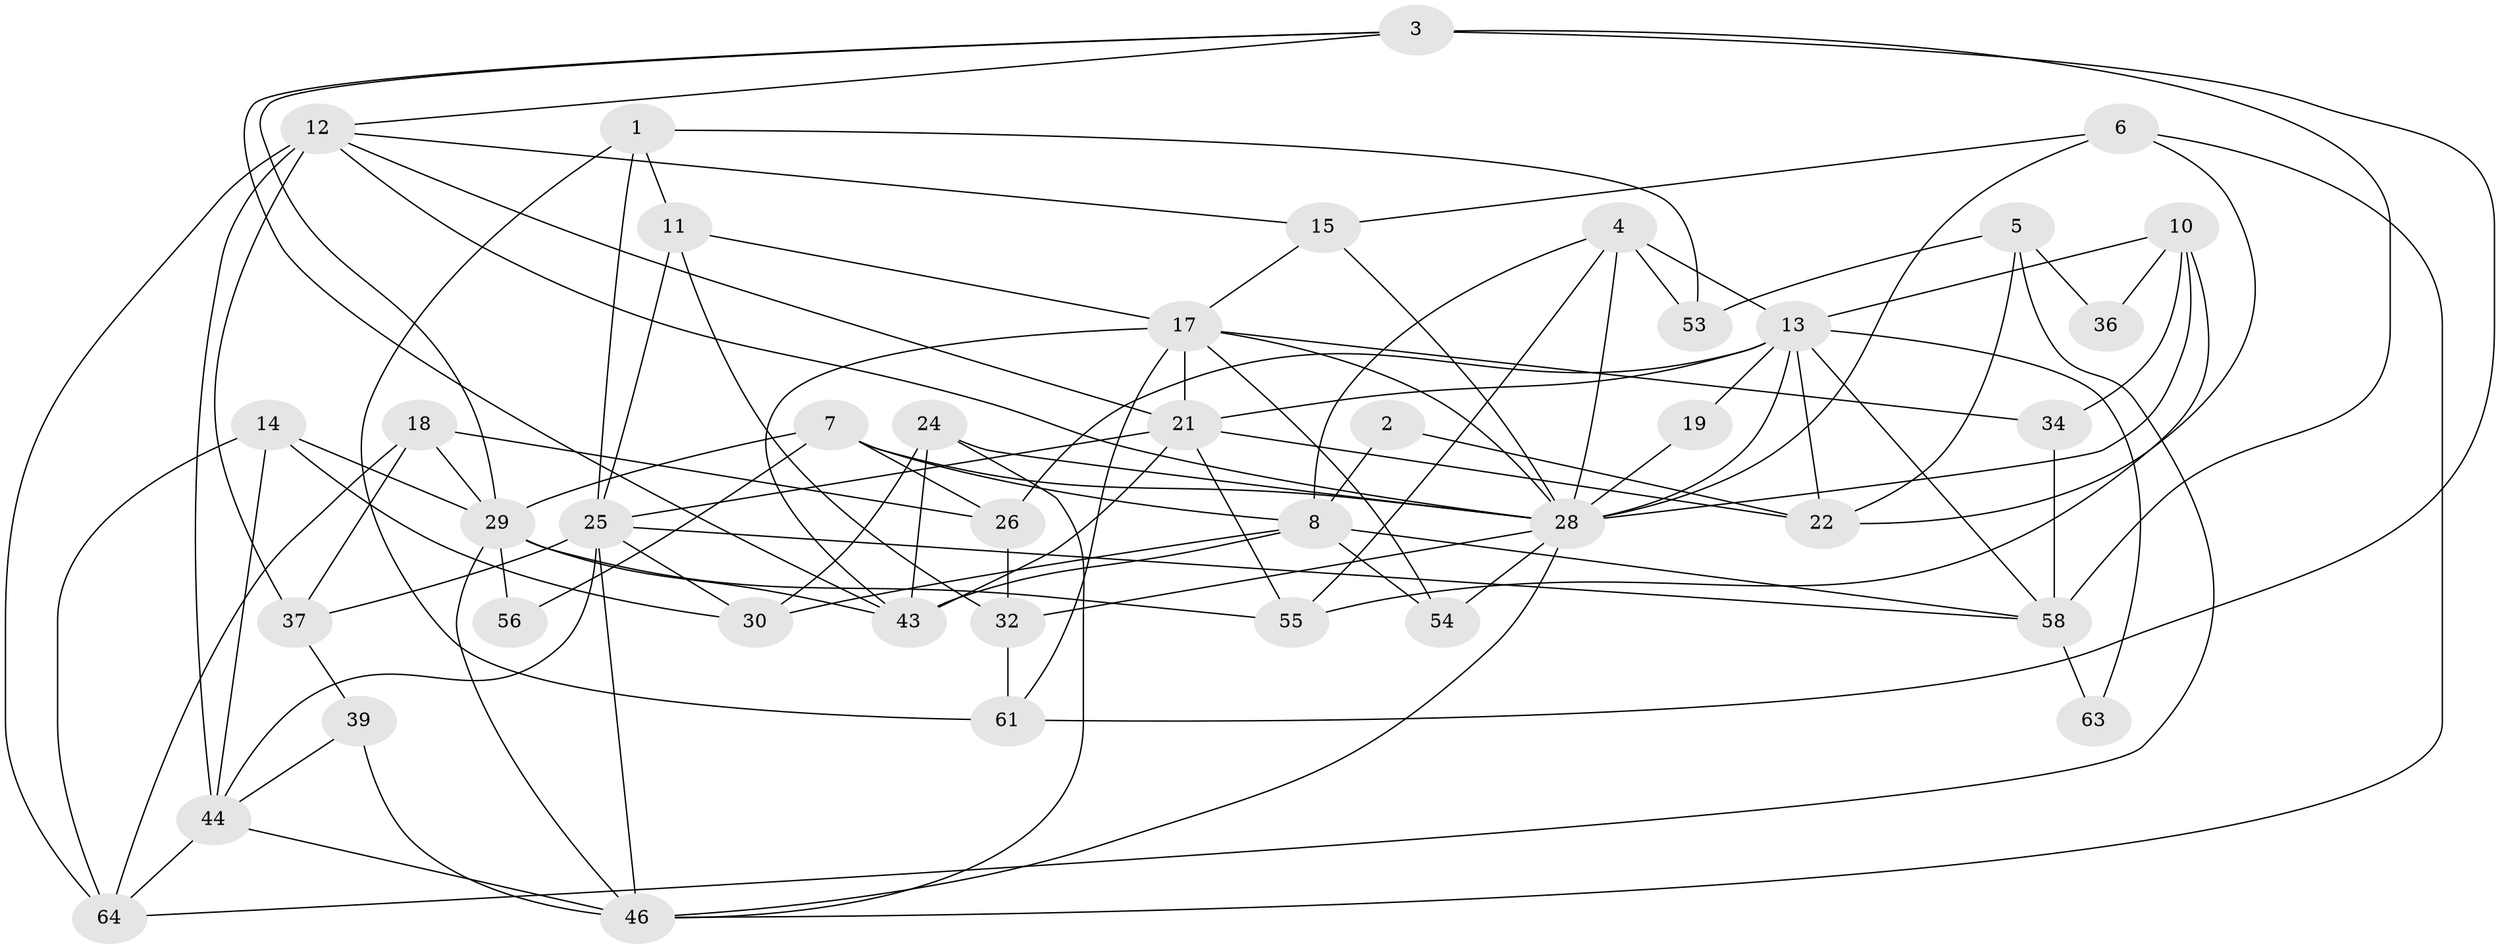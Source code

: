// original degree distribution, {2: 0.14925373134328357, 3: 0.2835820895522388, 6: 0.11940298507462686, 5: 0.1791044776119403, 4: 0.22388059701492538, 7: 0.029850746268656716, 9: 0.014925373134328358}
// Generated by graph-tools (version 1.1) at 2025/42/03/06/25 10:42:00]
// undirected, 41 vertices, 100 edges
graph export_dot {
graph [start="1"]
  node [color=gray90,style=filled];
  1 [super="+33"];
  2;
  3 [super="+57"];
  4 [super="+9"];
  5 [super="+35"];
  6 [super="+40"];
  7 [super="+42"];
  8 [super="+38"];
  10 [super="+16"];
  11 [super="+23"];
  12 [super="+65"];
  13 [super="+48"];
  14;
  15 [super="+50"];
  17 [super="+41"];
  18 [super="+20"];
  19;
  21 [super="+31"];
  22 [super="+45"];
  24 [super="+47"];
  25 [super="+27"];
  26;
  28 [super="+59"];
  29 [super="+49"];
  30 [super="+60"];
  32;
  34;
  36;
  37;
  39;
  43 [super="+66"];
  44 [super="+51"];
  46 [super="+52"];
  53;
  54;
  55 [super="+62"];
  56;
  58 [super="+67"];
  61;
  63;
  64;
  1 -- 25;
  1 -- 61;
  1 -- 53;
  1 -- 11;
  2 -- 8;
  2 -- 22;
  3 -- 43;
  3 -- 61 [weight=2];
  3 -- 29;
  3 -- 58;
  3 -- 12;
  4 -- 8;
  4 -- 53;
  4 -- 55;
  4 -- 28;
  4 -- 13;
  5 -- 64;
  5 -- 36;
  5 -- 53;
  5 -- 22;
  6 -- 46;
  6 -- 15;
  6 -- 28;
  6 -- 22;
  7 -- 26;
  7 -- 29;
  7 -- 8;
  7 -- 56;
  7 -- 28;
  8 -- 54;
  8 -- 43;
  8 -- 30;
  8 -- 58;
  10 -- 34;
  10 -- 36;
  10 -- 55;
  10 -- 13;
  10 -- 28;
  11 -- 32;
  11 -- 25 [weight=2];
  11 -- 17;
  12 -- 21;
  12 -- 15;
  12 -- 44 [weight=2];
  12 -- 64;
  12 -- 37;
  12 -- 28;
  13 -- 19 [weight=2];
  13 -- 26;
  13 -- 58;
  13 -- 63;
  13 -- 28;
  13 -- 21;
  13 -- 22 [weight=2];
  14 -- 30;
  14 -- 29;
  14 -- 44;
  14 -- 64;
  15 -- 17;
  15 -- 28;
  17 -- 61;
  17 -- 54;
  17 -- 34;
  17 -- 21;
  17 -- 28;
  17 -- 43;
  18 -- 64;
  18 -- 26;
  18 -- 29;
  18 -- 37;
  19 -- 28;
  21 -- 22;
  21 -- 55;
  21 -- 25;
  21 -- 43;
  24 -- 46;
  24 -- 43 [weight=2];
  24 -- 28;
  24 -- 30;
  25 -- 37;
  25 -- 58;
  25 -- 30;
  25 -- 44;
  25 -- 46;
  26 -- 32;
  28 -- 32;
  28 -- 54;
  28 -- 46;
  29 -- 46;
  29 -- 43;
  29 -- 56;
  29 -- 55;
  32 -- 61;
  34 -- 58;
  37 -- 39;
  39 -- 44;
  39 -- 46;
  44 -- 46;
  44 -- 64;
  58 -- 63;
}
